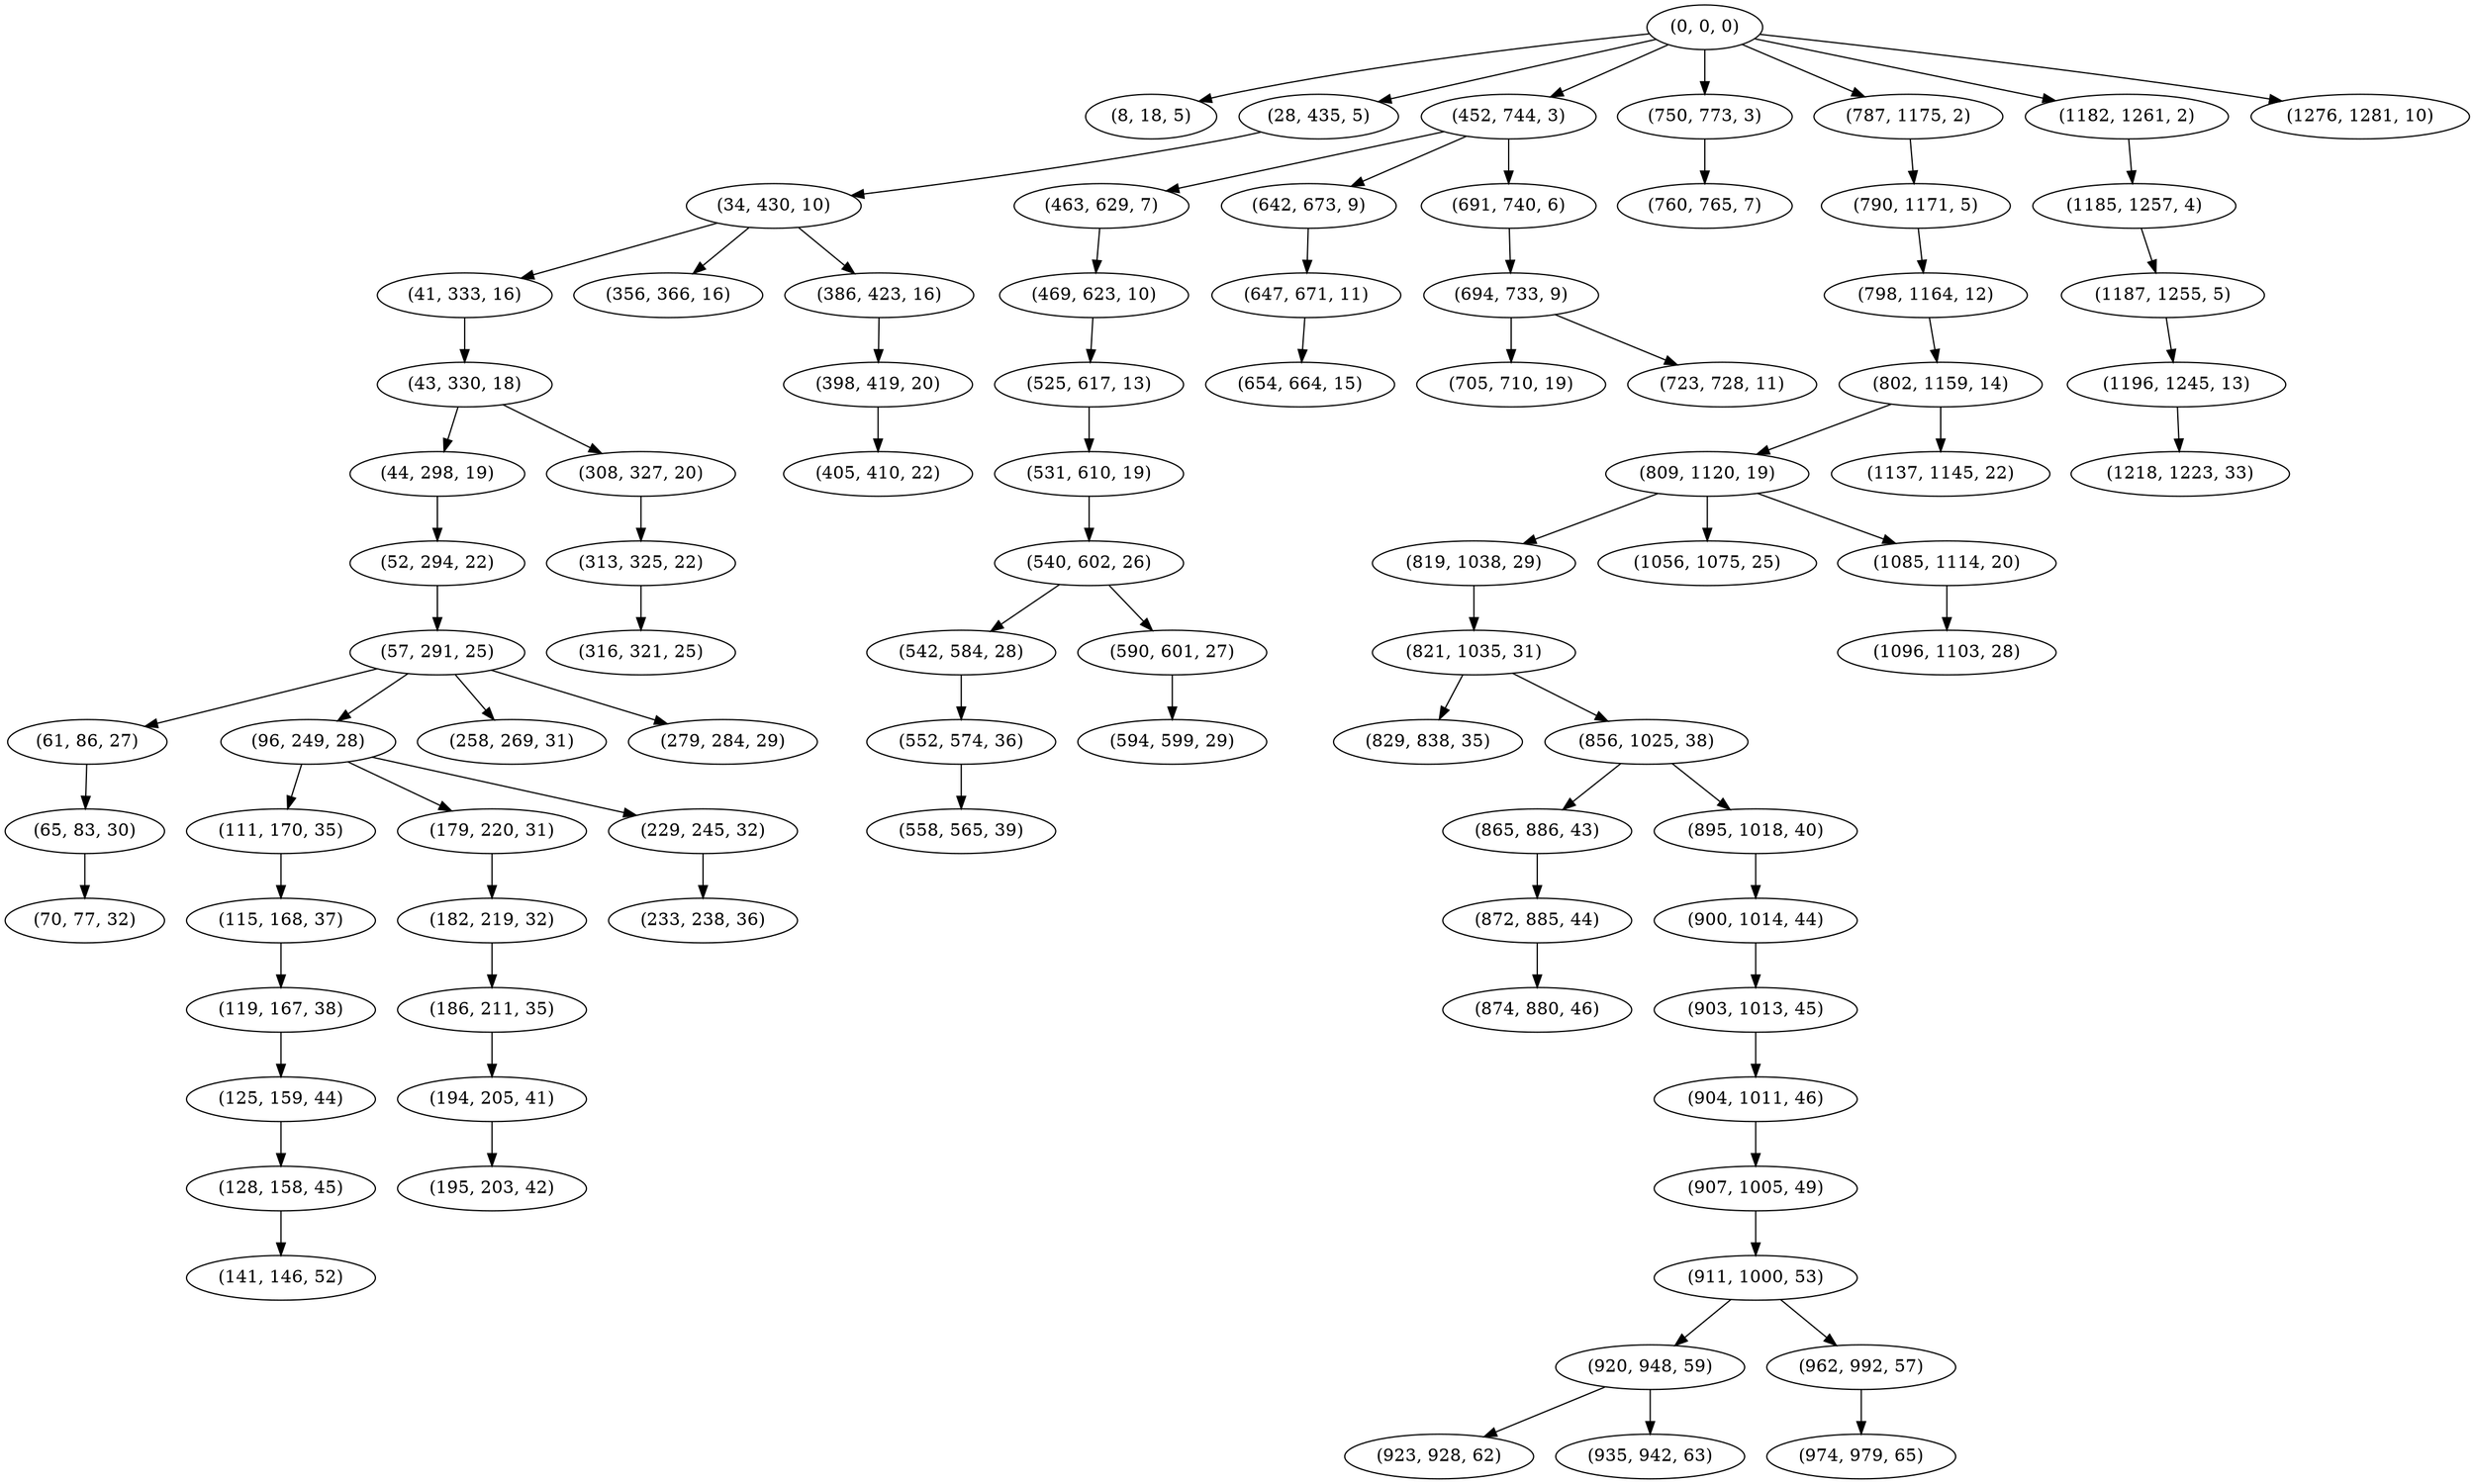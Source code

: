 digraph tree {
    "(0, 0, 0)";
    "(8, 18, 5)";
    "(28, 435, 5)";
    "(34, 430, 10)";
    "(41, 333, 16)";
    "(43, 330, 18)";
    "(44, 298, 19)";
    "(52, 294, 22)";
    "(57, 291, 25)";
    "(61, 86, 27)";
    "(65, 83, 30)";
    "(70, 77, 32)";
    "(96, 249, 28)";
    "(111, 170, 35)";
    "(115, 168, 37)";
    "(119, 167, 38)";
    "(125, 159, 44)";
    "(128, 158, 45)";
    "(141, 146, 52)";
    "(179, 220, 31)";
    "(182, 219, 32)";
    "(186, 211, 35)";
    "(194, 205, 41)";
    "(195, 203, 42)";
    "(229, 245, 32)";
    "(233, 238, 36)";
    "(258, 269, 31)";
    "(279, 284, 29)";
    "(308, 327, 20)";
    "(313, 325, 22)";
    "(316, 321, 25)";
    "(356, 366, 16)";
    "(386, 423, 16)";
    "(398, 419, 20)";
    "(405, 410, 22)";
    "(452, 744, 3)";
    "(463, 629, 7)";
    "(469, 623, 10)";
    "(525, 617, 13)";
    "(531, 610, 19)";
    "(540, 602, 26)";
    "(542, 584, 28)";
    "(552, 574, 36)";
    "(558, 565, 39)";
    "(590, 601, 27)";
    "(594, 599, 29)";
    "(642, 673, 9)";
    "(647, 671, 11)";
    "(654, 664, 15)";
    "(691, 740, 6)";
    "(694, 733, 9)";
    "(705, 710, 19)";
    "(723, 728, 11)";
    "(750, 773, 3)";
    "(760, 765, 7)";
    "(787, 1175, 2)";
    "(790, 1171, 5)";
    "(798, 1164, 12)";
    "(802, 1159, 14)";
    "(809, 1120, 19)";
    "(819, 1038, 29)";
    "(821, 1035, 31)";
    "(829, 838, 35)";
    "(856, 1025, 38)";
    "(865, 886, 43)";
    "(872, 885, 44)";
    "(874, 880, 46)";
    "(895, 1018, 40)";
    "(900, 1014, 44)";
    "(903, 1013, 45)";
    "(904, 1011, 46)";
    "(907, 1005, 49)";
    "(911, 1000, 53)";
    "(920, 948, 59)";
    "(923, 928, 62)";
    "(935, 942, 63)";
    "(962, 992, 57)";
    "(974, 979, 65)";
    "(1056, 1075, 25)";
    "(1085, 1114, 20)";
    "(1096, 1103, 28)";
    "(1137, 1145, 22)";
    "(1182, 1261, 2)";
    "(1185, 1257, 4)";
    "(1187, 1255, 5)";
    "(1196, 1245, 13)";
    "(1218, 1223, 33)";
    "(1276, 1281, 10)";
    "(0, 0, 0)" -> "(8, 18, 5)";
    "(0, 0, 0)" -> "(28, 435, 5)";
    "(0, 0, 0)" -> "(452, 744, 3)";
    "(0, 0, 0)" -> "(750, 773, 3)";
    "(0, 0, 0)" -> "(787, 1175, 2)";
    "(0, 0, 0)" -> "(1182, 1261, 2)";
    "(0, 0, 0)" -> "(1276, 1281, 10)";
    "(28, 435, 5)" -> "(34, 430, 10)";
    "(34, 430, 10)" -> "(41, 333, 16)";
    "(34, 430, 10)" -> "(356, 366, 16)";
    "(34, 430, 10)" -> "(386, 423, 16)";
    "(41, 333, 16)" -> "(43, 330, 18)";
    "(43, 330, 18)" -> "(44, 298, 19)";
    "(43, 330, 18)" -> "(308, 327, 20)";
    "(44, 298, 19)" -> "(52, 294, 22)";
    "(52, 294, 22)" -> "(57, 291, 25)";
    "(57, 291, 25)" -> "(61, 86, 27)";
    "(57, 291, 25)" -> "(96, 249, 28)";
    "(57, 291, 25)" -> "(258, 269, 31)";
    "(57, 291, 25)" -> "(279, 284, 29)";
    "(61, 86, 27)" -> "(65, 83, 30)";
    "(65, 83, 30)" -> "(70, 77, 32)";
    "(96, 249, 28)" -> "(111, 170, 35)";
    "(96, 249, 28)" -> "(179, 220, 31)";
    "(96, 249, 28)" -> "(229, 245, 32)";
    "(111, 170, 35)" -> "(115, 168, 37)";
    "(115, 168, 37)" -> "(119, 167, 38)";
    "(119, 167, 38)" -> "(125, 159, 44)";
    "(125, 159, 44)" -> "(128, 158, 45)";
    "(128, 158, 45)" -> "(141, 146, 52)";
    "(179, 220, 31)" -> "(182, 219, 32)";
    "(182, 219, 32)" -> "(186, 211, 35)";
    "(186, 211, 35)" -> "(194, 205, 41)";
    "(194, 205, 41)" -> "(195, 203, 42)";
    "(229, 245, 32)" -> "(233, 238, 36)";
    "(308, 327, 20)" -> "(313, 325, 22)";
    "(313, 325, 22)" -> "(316, 321, 25)";
    "(386, 423, 16)" -> "(398, 419, 20)";
    "(398, 419, 20)" -> "(405, 410, 22)";
    "(452, 744, 3)" -> "(463, 629, 7)";
    "(452, 744, 3)" -> "(642, 673, 9)";
    "(452, 744, 3)" -> "(691, 740, 6)";
    "(463, 629, 7)" -> "(469, 623, 10)";
    "(469, 623, 10)" -> "(525, 617, 13)";
    "(525, 617, 13)" -> "(531, 610, 19)";
    "(531, 610, 19)" -> "(540, 602, 26)";
    "(540, 602, 26)" -> "(542, 584, 28)";
    "(540, 602, 26)" -> "(590, 601, 27)";
    "(542, 584, 28)" -> "(552, 574, 36)";
    "(552, 574, 36)" -> "(558, 565, 39)";
    "(590, 601, 27)" -> "(594, 599, 29)";
    "(642, 673, 9)" -> "(647, 671, 11)";
    "(647, 671, 11)" -> "(654, 664, 15)";
    "(691, 740, 6)" -> "(694, 733, 9)";
    "(694, 733, 9)" -> "(705, 710, 19)";
    "(694, 733, 9)" -> "(723, 728, 11)";
    "(750, 773, 3)" -> "(760, 765, 7)";
    "(787, 1175, 2)" -> "(790, 1171, 5)";
    "(790, 1171, 5)" -> "(798, 1164, 12)";
    "(798, 1164, 12)" -> "(802, 1159, 14)";
    "(802, 1159, 14)" -> "(809, 1120, 19)";
    "(802, 1159, 14)" -> "(1137, 1145, 22)";
    "(809, 1120, 19)" -> "(819, 1038, 29)";
    "(809, 1120, 19)" -> "(1056, 1075, 25)";
    "(809, 1120, 19)" -> "(1085, 1114, 20)";
    "(819, 1038, 29)" -> "(821, 1035, 31)";
    "(821, 1035, 31)" -> "(829, 838, 35)";
    "(821, 1035, 31)" -> "(856, 1025, 38)";
    "(856, 1025, 38)" -> "(865, 886, 43)";
    "(856, 1025, 38)" -> "(895, 1018, 40)";
    "(865, 886, 43)" -> "(872, 885, 44)";
    "(872, 885, 44)" -> "(874, 880, 46)";
    "(895, 1018, 40)" -> "(900, 1014, 44)";
    "(900, 1014, 44)" -> "(903, 1013, 45)";
    "(903, 1013, 45)" -> "(904, 1011, 46)";
    "(904, 1011, 46)" -> "(907, 1005, 49)";
    "(907, 1005, 49)" -> "(911, 1000, 53)";
    "(911, 1000, 53)" -> "(920, 948, 59)";
    "(911, 1000, 53)" -> "(962, 992, 57)";
    "(920, 948, 59)" -> "(923, 928, 62)";
    "(920, 948, 59)" -> "(935, 942, 63)";
    "(962, 992, 57)" -> "(974, 979, 65)";
    "(1085, 1114, 20)" -> "(1096, 1103, 28)";
    "(1182, 1261, 2)" -> "(1185, 1257, 4)";
    "(1185, 1257, 4)" -> "(1187, 1255, 5)";
    "(1187, 1255, 5)" -> "(1196, 1245, 13)";
    "(1196, 1245, 13)" -> "(1218, 1223, 33)";
}

